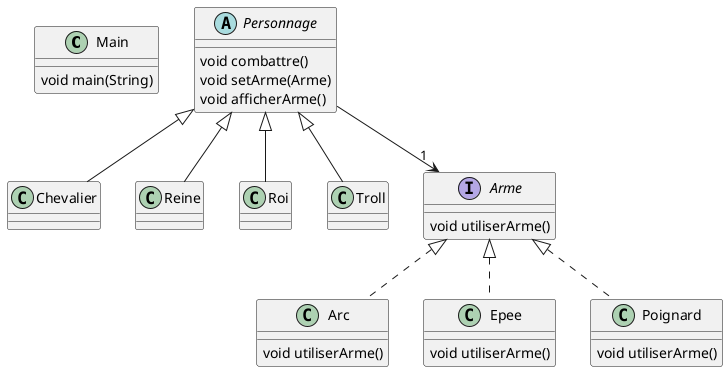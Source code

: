 @startuml

' definitions
' -----------

' package "adventure"
class Main
' end package

' package "adventure.characters"
class Chevalier
abstract Personnage
class Reine
class Roi
class Troll
' end package

' package "adventure.weapons"
class Arc
interface Arme
class Epee
class Poignard
' end package

' content
' -------

' Main:
Main : void main(String)

' Arme:
Arme : void utiliserArme()

' Poignard:
Arme <|.. Poignard
Poignard : void utiliserArme()

' Reine:
Personnage <|-- Reine

' Epee:
Arme <|.. Epee
Epee : void utiliserArme()

' Troll:
Personnage <|-- Troll

' Personnage:
Personnage --> "1" Arme
Personnage : void combattre()
Personnage : void setArme(Arme)
Personnage : void afficherArme()

' Roi:
Personnage <|-- Roi

' Chevalier:
Personnage <|-- Chevalier

' Arc:
Arme <|.. Arc
Arc : void utiliserArme()

@enduml
